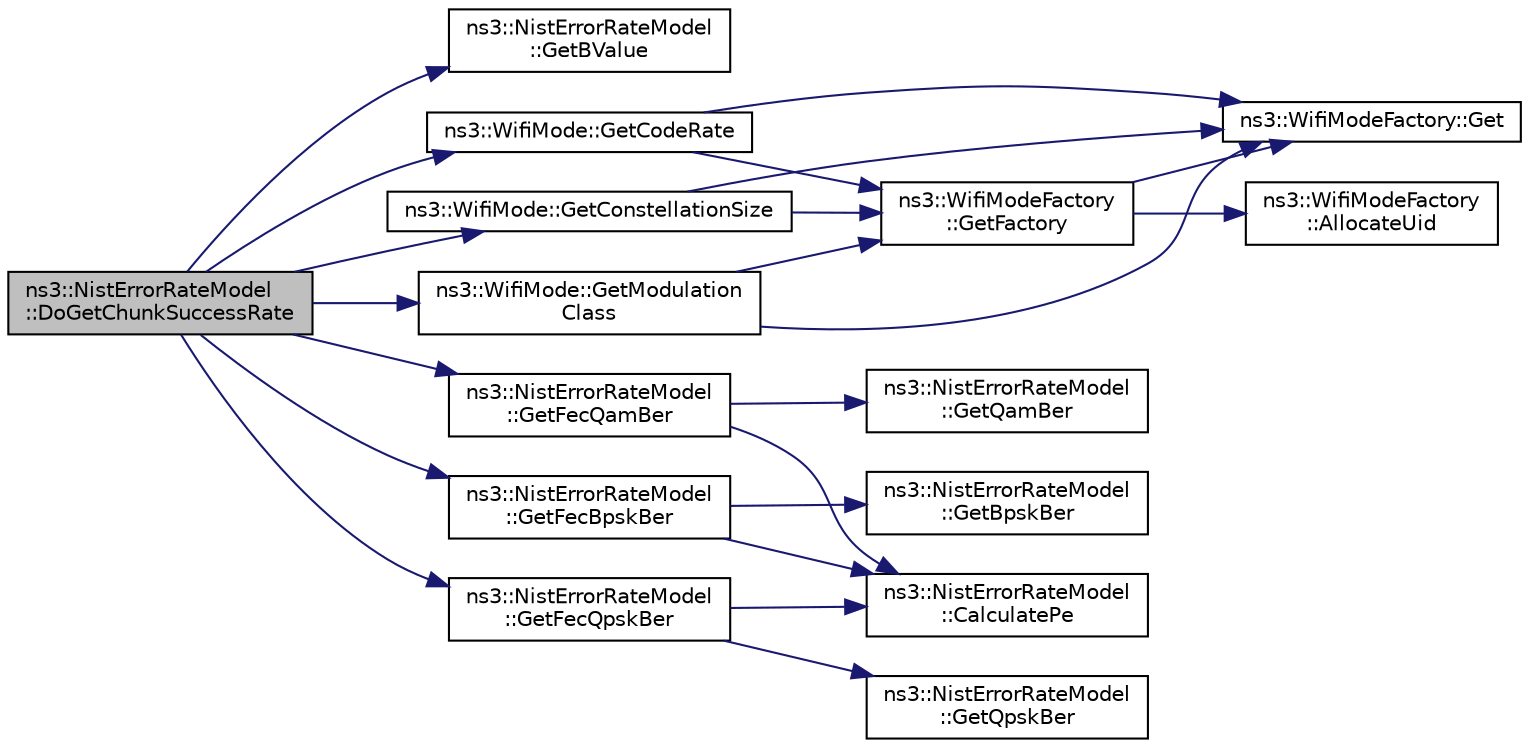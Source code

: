 digraph "ns3::NistErrorRateModel::DoGetChunkSuccessRate"
{
 // LATEX_PDF_SIZE
  edge [fontname="Helvetica",fontsize="10",labelfontname="Helvetica",labelfontsize="10"];
  node [fontname="Helvetica",fontsize="10",shape=record];
  rankdir="LR";
  Node1 [label="ns3::NistErrorRateModel\l::DoGetChunkSuccessRate",height=0.2,width=0.4,color="black", fillcolor="grey75", style="filled", fontcolor="black",tooltip="A pure virtual method that must be implemented in the subclass."];
  Node1 -> Node2 [color="midnightblue",fontsize="10",style="solid",fontname="Helvetica"];
  Node2 [label="ns3::NistErrorRateModel\l::GetBValue",height=0.2,width=0.4,color="black", fillcolor="white", style="filled",URL="$classns3_1_1_nist_error_rate_model.html#ad2c458fe557d0b90bdf351790ae9c484",tooltip="Return the bValue such that coding rate = bValue / (bValue + 1)."];
  Node1 -> Node3 [color="midnightblue",fontsize="10",style="solid",fontname="Helvetica"];
  Node3 [label="ns3::WifiMode::GetCodeRate",height=0.2,width=0.4,color="black", fillcolor="white", style="filled",URL="$classns3_1_1_wifi_mode.html#abbbea987249a16c776803ba6e2ca9973",tooltip=" "];
  Node3 -> Node4 [color="midnightblue",fontsize="10",style="solid",fontname="Helvetica"];
  Node4 [label="ns3::WifiModeFactory::Get",height=0.2,width=0.4,color="black", fillcolor="white", style="filled",URL="$classns3_1_1_wifi_mode_factory.html#a3086868810ff4347e31c63027726f544",tooltip="Return a WifiModeItem at the given UID index."];
  Node3 -> Node5 [color="midnightblue",fontsize="10",style="solid",fontname="Helvetica"];
  Node5 [label="ns3::WifiModeFactory\l::GetFactory",height=0.2,width=0.4,color="black", fillcolor="white", style="filled",URL="$classns3_1_1_wifi_mode_factory.html#a9c6f695d733355dee8d74bd1709868fc",tooltip="Return a WifiModeFactory."];
  Node5 -> Node6 [color="midnightblue",fontsize="10",style="solid",fontname="Helvetica"];
  Node6 [label="ns3::WifiModeFactory\l::AllocateUid",height=0.2,width=0.4,color="black", fillcolor="white", style="filled",URL="$classns3_1_1_wifi_mode_factory.html#a89a9c38617bd3f7be4a8919ce9675996",tooltip="Allocate a WifiModeItem from a given uniqueUid."];
  Node5 -> Node4 [color="midnightblue",fontsize="10",style="solid",fontname="Helvetica"];
  Node1 -> Node7 [color="midnightblue",fontsize="10",style="solid",fontname="Helvetica"];
  Node7 [label="ns3::WifiMode::GetConstellationSize",height=0.2,width=0.4,color="black", fillcolor="white", style="filled",URL="$classns3_1_1_wifi_mode.html#a1437871ae722c85d980a8af3ba522d39",tooltip=" "];
  Node7 -> Node4 [color="midnightblue",fontsize="10",style="solid",fontname="Helvetica"];
  Node7 -> Node5 [color="midnightblue",fontsize="10",style="solid",fontname="Helvetica"];
  Node1 -> Node8 [color="midnightblue",fontsize="10",style="solid",fontname="Helvetica"];
  Node8 [label="ns3::NistErrorRateModel\l::GetFecBpskBer",height=0.2,width=0.4,color="black", fillcolor="white", style="filled",URL="$classns3_1_1_nist_error_rate_model.html#a4693e2f8e83d8fa67cb66fe6b75f9b65",tooltip="Return BER of BPSK at the given SNR after applying FEC."];
  Node8 -> Node9 [color="midnightblue",fontsize="10",style="solid",fontname="Helvetica"];
  Node9 [label="ns3::NistErrorRateModel\l::CalculatePe",height=0.2,width=0.4,color="black", fillcolor="white", style="filled",URL="$classns3_1_1_nist_error_rate_model.html#a4cc0d595ec6bd966e21591ddb0b092a5",tooltip="Return the coded BER for the given p and b."];
  Node8 -> Node10 [color="midnightblue",fontsize="10",style="solid",fontname="Helvetica"];
  Node10 [label="ns3::NistErrorRateModel\l::GetBpskBer",height=0.2,width=0.4,color="black", fillcolor="white", style="filled",URL="$classns3_1_1_nist_error_rate_model.html#a3d3f062c9e892c5cfc1a143099a6832e",tooltip="Return BER of BPSK at the given SNR."];
  Node1 -> Node11 [color="midnightblue",fontsize="10",style="solid",fontname="Helvetica"];
  Node11 [label="ns3::NistErrorRateModel\l::GetFecQamBer",height=0.2,width=0.4,color="black", fillcolor="white", style="filled",URL="$classns3_1_1_nist_error_rate_model.html#abd0c74e3477797507b0a103b06bb05ca",tooltip="Return BER of QAM for a given constellation size at the given SNR after applying FEC."];
  Node11 -> Node9 [color="midnightblue",fontsize="10",style="solid",fontname="Helvetica"];
  Node11 -> Node12 [color="midnightblue",fontsize="10",style="solid",fontname="Helvetica"];
  Node12 [label="ns3::NistErrorRateModel\l::GetQamBer",height=0.2,width=0.4,color="black", fillcolor="white", style="filled",URL="$classns3_1_1_nist_error_rate_model.html#a38337584413edf32de7a11f91702ae4a",tooltip="Return BER of QAM for a given constellation size at the given SNR."];
  Node1 -> Node13 [color="midnightblue",fontsize="10",style="solid",fontname="Helvetica"];
  Node13 [label="ns3::NistErrorRateModel\l::GetFecQpskBer",height=0.2,width=0.4,color="black", fillcolor="white", style="filled",URL="$classns3_1_1_nist_error_rate_model.html#aa2aa15f2e208df6d30e66b774b2c1830",tooltip="Return BER of QPSK at the given SNR after applying FEC."];
  Node13 -> Node9 [color="midnightblue",fontsize="10",style="solid",fontname="Helvetica"];
  Node13 -> Node14 [color="midnightblue",fontsize="10",style="solid",fontname="Helvetica"];
  Node14 [label="ns3::NistErrorRateModel\l::GetQpskBer",height=0.2,width=0.4,color="black", fillcolor="white", style="filled",URL="$classns3_1_1_nist_error_rate_model.html#ae02bf1b24cee3ebaa87a2d3197d4f3a6",tooltip="Return BER of QPSK at the given SNR."];
  Node1 -> Node15 [color="midnightblue",fontsize="10",style="solid",fontname="Helvetica"];
  Node15 [label="ns3::WifiMode::GetModulation\lClass",height=0.2,width=0.4,color="black", fillcolor="white", style="filled",URL="$classns3_1_1_wifi_mode.html#a67e1664cac501221b63a2be307184cc9",tooltip=" "];
  Node15 -> Node4 [color="midnightblue",fontsize="10",style="solid",fontname="Helvetica"];
  Node15 -> Node5 [color="midnightblue",fontsize="10",style="solid",fontname="Helvetica"];
}
